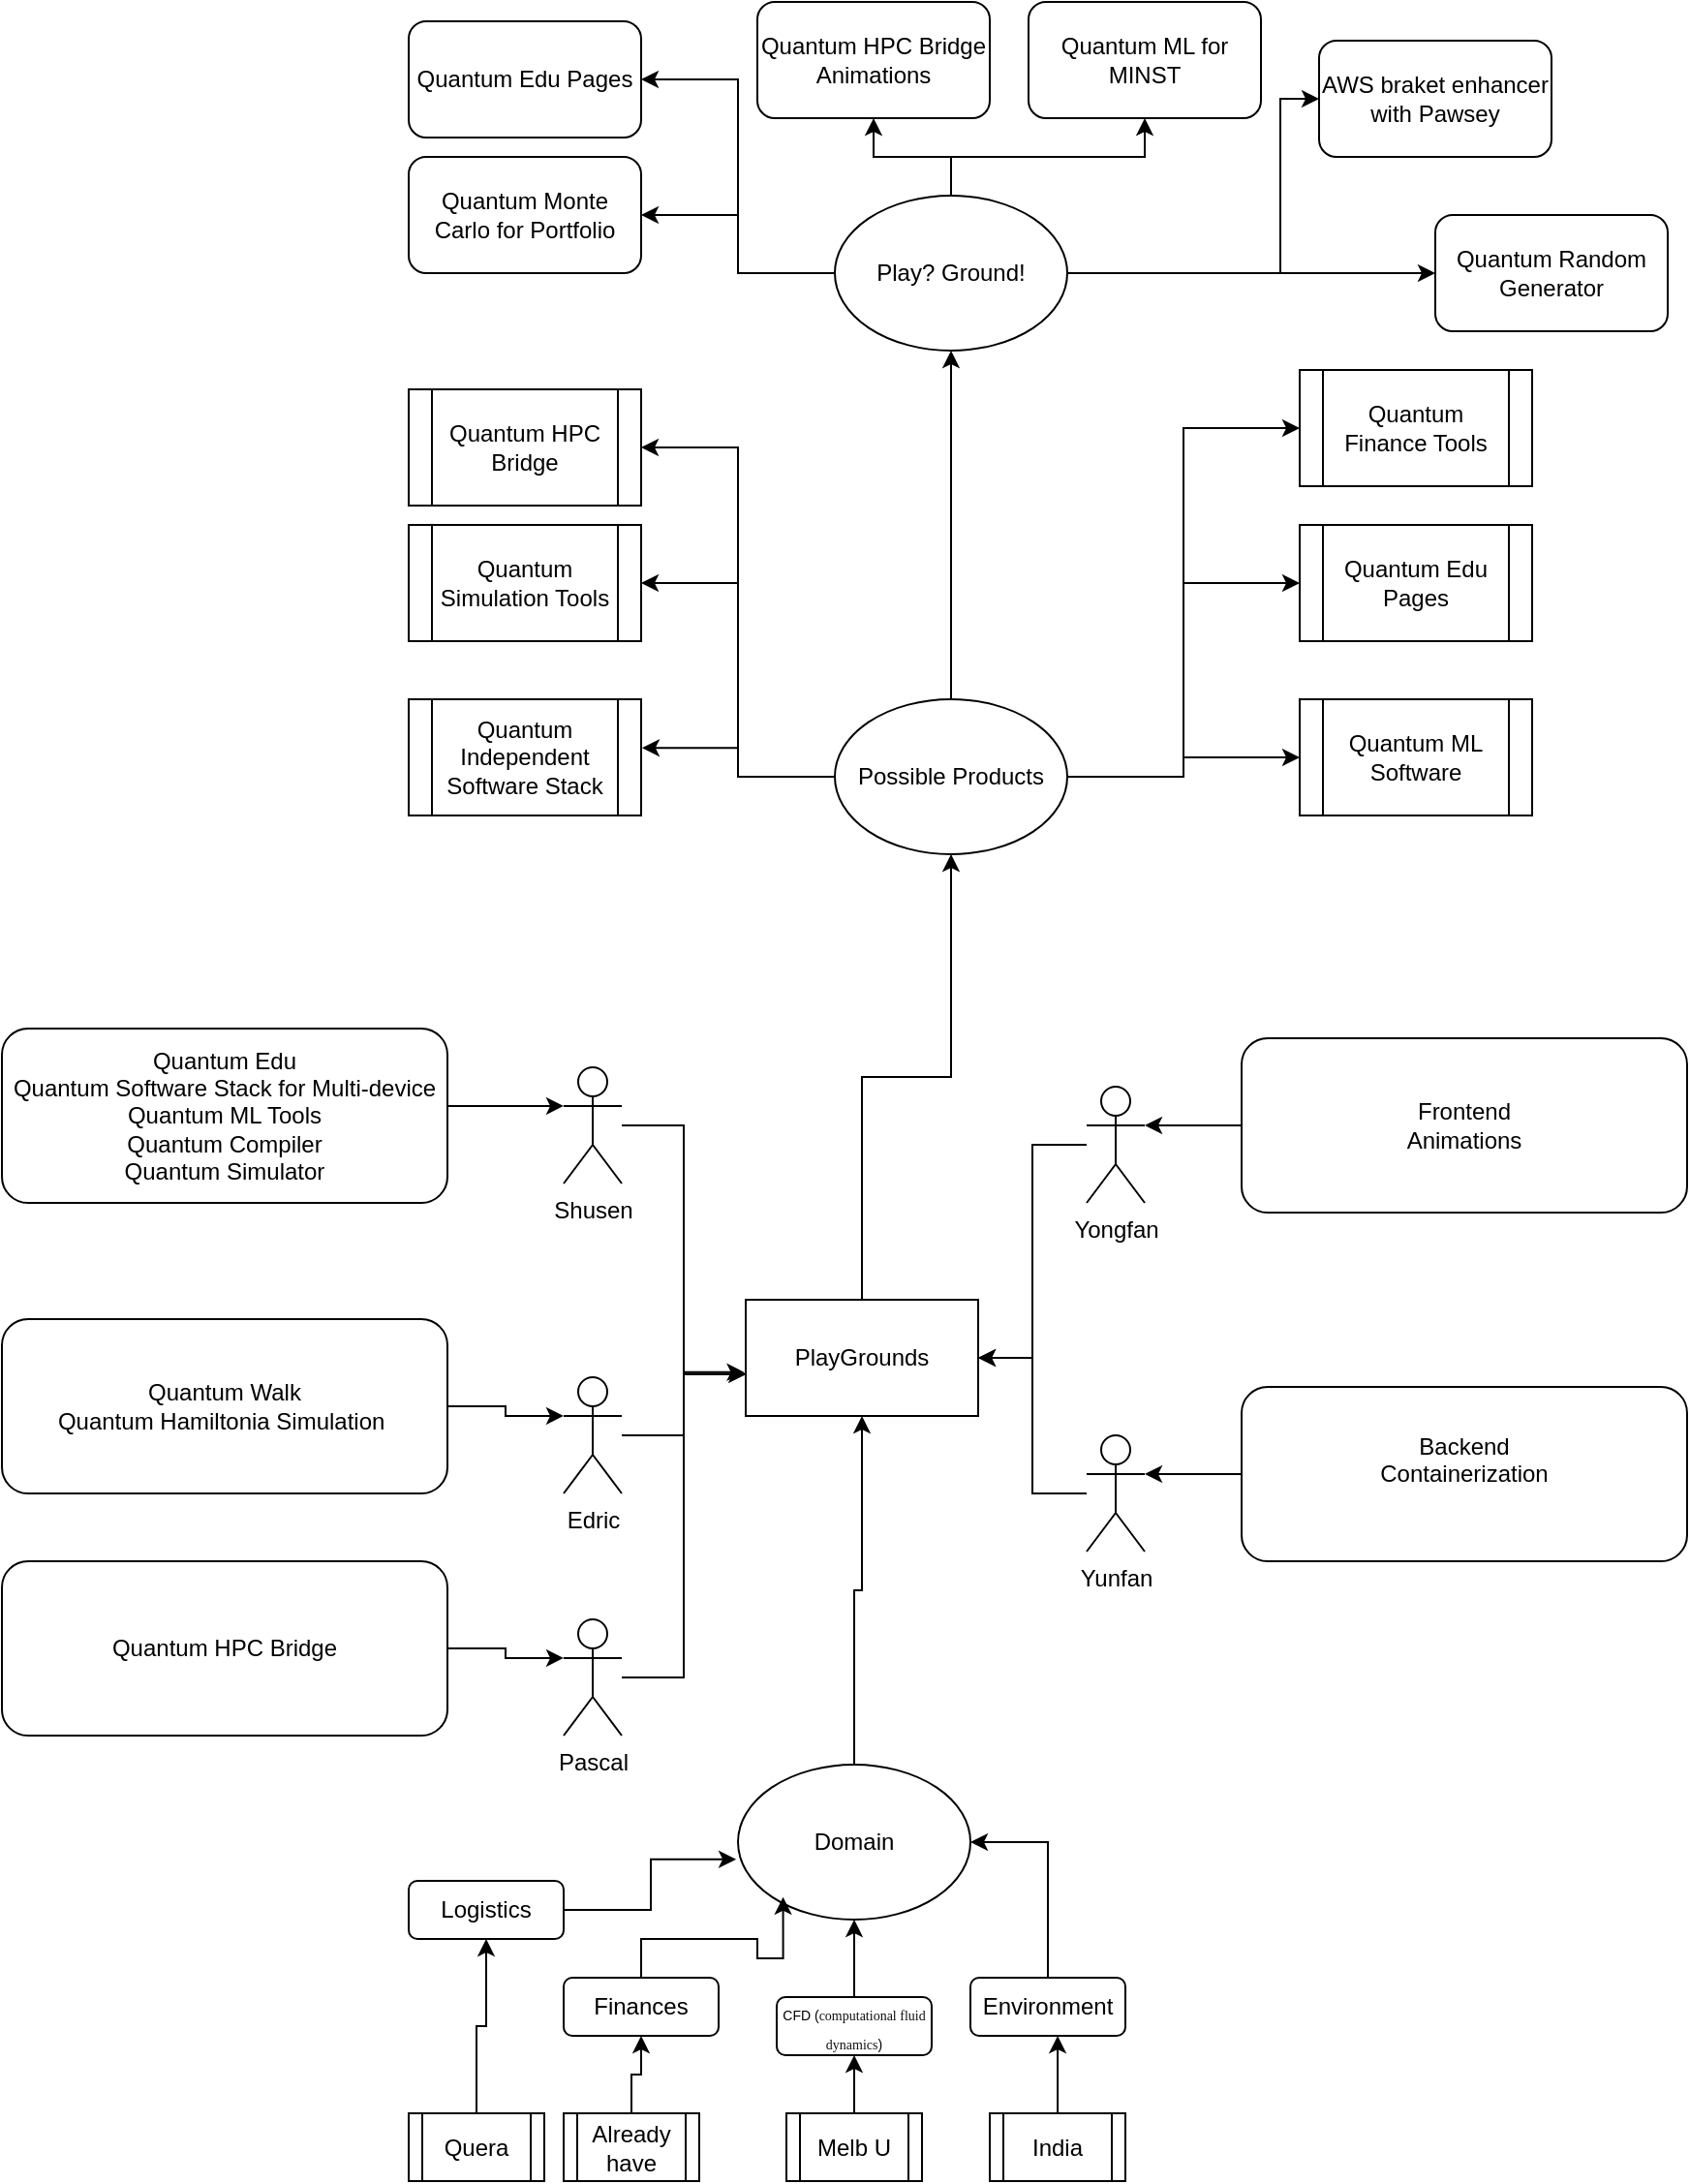 <mxfile version="28.1.0">
  <diagram id="C5RBs43oDa-KdzZeNtuy" name="Page-1">
    <mxGraphModel dx="980" dy="1723" grid="1" gridSize="10" guides="1" tooltips="1" connect="1" arrows="1" fold="1" page="1" pageScale="1" pageWidth="827" pageHeight="1169" math="0" shadow="0">
      <root>
        <mxCell id="WIyWlLk6GJQsqaUBKTNV-0" />
        <mxCell id="WIyWlLk6GJQsqaUBKTNV-1" parent="WIyWlLk6GJQsqaUBKTNV-0" />
        <mxCell id="enXET-YlresZvha9xVra-0" value="Shusen" style="shape=umlActor;verticalLabelPosition=bottom;verticalAlign=top;html=1;outlineConnect=0;" vertex="1" parent="WIyWlLk6GJQsqaUBKTNV-1">
          <mxGeometry x="320" y="240" width="30" height="60" as="geometry" />
        </mxCell>
        <mxCell id="enXET-YlresZvha9xVra-62" style="edgeStyle=orthogonalEdgeStyle;rounded=0;orthogonalLoop=1;jettySize=auto;html=1;entryX=0.5;entryY=1;entryDx=0;entryDy=0;" edge="1" parent="WIyWlLk6GJQsqaUBKTNV-1" source="enXET-YlresZvha9xVra-1" target="enXET-YlresZvha9xVra-49">
          <mxGeometry relative="1" as="geometry" />
        </mxCell>
        <mxCell id="enXET-YlresZvha9xVra-1" value="PlayGrounds" style="rounded=0;whiteSpace=wrap;html=1;" vertex="1" parent="WIyWlLk6GJQsqaUBKTNV-1">
          <mxGeometry x="414" y="360" width="120" height="60" as="geometry" />
        </mxCell>
        <mxCell id="enXET-YlresZvha9xVra-3" value="Quantum Edu&lt;div&gt;Quantum Software Stack for Multi-device&lt;/div&gt;&lt;div&gt;Quantum ML Tools&lt;/div&gt;&lt;div&gt;Quantum Compiler&lt;/div&gt;&lt;div&gt;Quantum Simulator&lt;/div&gt;" style="rounded=1;whiteSpace=wrap;html=1;" vertex="1" parent="WIyWlLk6GJQsqaUBKTNV-1">
          <mxGeometry x="30" y="220" width="230" height="90" as="geometry" />
        </mxCell>
        <mxCell id="enXET-YlresZvha9xVra-4" style="edgeStyle=orthogonalEdgeStyle;rounded=0;orthogonalLoop=1;jettySize=auto;html=1;entryX=0;entryY=0.333;entryDx=0;entryDy=0;entryPerimeter=0;" edge="1" parent="WIyWlLk6GJQsqaUBKTNV-1" source="enXET-YlresZvha9xVra-3" target="enXET-YlresZvha9xVra-0">
          <mxGeometry relative="1" as="geometry">
            <Array as="points">
              <mxPoint x="280" y="260" />
              <mxPoint x="280" y="260" />
            </Array>
          </mxGeometry>
        </mxCell>
        <mxCell id="enXET-YlresZvha9xVra-5" value="Edric" style="shape=umlActor;verticalLabelPosition=bottom;verticalAlign=top;html=1;outlineConnect=0;" vertex="1" parent="WIyWlLk6GJQsqaUBKTNV-1">
          <mxGeometry x="320" y="400" width="30" height="60" as="geometry" />
        </mxCell>
        <mxCell id="enXET-YlresZvha9xVra-6" value="Quantum Walk&lt;div&gt;Quantum Hamiltonia Simulation&amp;nbsp;&lt;/div&gt;" style="rounded=1;whiteSpace=wrap;html=1;" vertex="1" parent="WIyWlLk6GJQsqaUBKTNV-1">
          <mxGeometry x="30" y="370" width="230" height="90" as="geometry" />
        </mxCell>
        <mxCell id="enXET-YlresZvha9xVra-7" style="edgeStyle=orthogonalEdgeStyle;rounded=0;orthogonalLoop=1;jettySize=auto;html=1;entryX=0;entryY=0.333;entryDx=0;entryDy=0;entryPerimeter=0;" edge="1" parent="WIyWlLk6GJQsqaUBKTNV-1" source="enXET-YlresZvha9xVra-6" target="enXET-YlresZvha9xVra-5">
          <mxGeometry relative="1" as="geometry" />
        </mxCell>
        <mxCell id="enXET-YlresZvha9xVra-9" value="Pascal" style="shape=umlActor;verticalLabelPosition=bottom;verticalAlign=top;html=1;outlineConnect=0;" vertex="1" parent="WIyWlLk6GJQsqaUBKTNV-1">
          <mxGeometry x="320" y="525" width="30" height="60" as="geometry" />
        </mxCell>
        <mxCell id="enXET-YlresZvha9xVra-10" value="Quantum HPC Bridge" style="rounded=1;whiteSpace=wrap;html=1;" vertex="1" parent="WIyWlLk6GJQsqaUBKTNV-1">
          <mxGeometry x="30" y="495" width="230" height="90" as="geometry" />
        </mxCell>
        <mxCell id="enXET-YlresZvha9xVra-11" style="edgeStyle=orthogonalEdgeStyle;rounded=0;orthogonalLoop=1;jettySize=auto;html=1;entryX=0;entryY=0.333;entryDx=0;entryDy=0;entryPerimeter=0;" edge="1" parent="WIyWlLk6GJQsqaUBKTNV-1" source="enXET-YlresZvha9xVra-10" target="enXET-YlresZvha9xVra-9">
          <mxGeometry relative="1" as="geometry" />
        </mxCell>
        <mxCell id="enXET-YlresZvha9xVra-25" style="edgeStyle=orthogonalEdgeStyle;rounded=0;orthogonalLoop=1;jettySize=auto;html=1;entryX=1;entryY=0.5;entryDx=0;entryDy=0;" edge="1" parent="WIyWlLk6GJQsqaUBKTNV-1" source="enXET-YlresZvha9xVra-12" target="enXET-YlresZvha9xVra-1">
          <mxGeometry relative="1" as="geometry" />
        </mxCell>
        <mxCell id="enXET-YlresZvha9xVra-12" value="Yongfan" style="shape=umlActor;verticalLabelPosition=bottom;verticalAlign=top;html=1;outlineConnect=0;" vertex="1" parent="WIyWlLk6GJQsqaUBKTNV-1">
          <mxGeometry x="590" y="250" width="30" height="60" as="geometry" />
        </mxCell>
        <mxCell id="enXET-YlresZvha9xVra-13" value="Frontend&lt;div&gt;Animations&lt;/div&gt;" style="rounded=1;whiteSpace=wrap;html=1;" vertex="1" parent="WIyWlLk6GJQsqaUBKTNV-1">
          <mxGeometry x="670" y="225" width="230" height="90" as="geometry" />
        </mxCell>
        <mxCell id="enXET-YlresZvha9xVra-14" style="edgeStyle=orthogonalEdgeStyle;rounded=0;orthogonalLoop=1;jettySize=auto;html=1;entryX=1;entryY=0.333;entryDx=0;entryDy=0;entryPerimeter=0;" edge="1" parent="WIyWlLk6GJQsqaUBKTNV-1" source="enXET-YlresZvha9xVra-13" target="enXET-YlresZvha9xVra-12">
          <mxGeometry relative="1" as="geometry" />
        </mxCell>
        <mxCell id="enXET-YlresZvha9xVra-15" value="Backend&lt;div&gt;Containerization&lt;/div&gt;&lt;div&gt;&lt;br&gt;&lt;/div&gt;" style="rounded=1;whiteSpace=wrap;html=1;" vertex="1" parent="WIyWlLk6GJQsqaUBKTNV-1">
          <mxGeometry x="670" y="405" width="230" height="90" as="geometry" />
        </mxCell>
        <mxCell id="enXET-YlresZvha9xVra-26" style="edgeStyle=orthogonalEdgeStyle;rounded=0;orthogonalLoop=1;jettySize=auto;html=1;entryX=1;entryY=0.5;entryDx=0;entryDy=0;" edge="1" parent="WIyWlLk6GJQsqaUBKTNV-1" source="enXET-YlresZvha9xVra-16" target="enXET-YlresZvha9xVra-1">
          <mxGeometry relative="1" as="geometry" />
        </mxCell>
        <mxCell id="enXET-YlresZvha9xVra-16" value="Yunfan" style="shape=umlActor;verticalLabelPosition=bottom;verticalAlign=top;html=1;outlineConnect=0;" vertex="1" parent="WIyWlLk6GJQsqaUBKTNV-1">
          <mxGeometry x="590" y="430" width="30" height="60" as="geometry" />
        </mxCell>
        <mxCell id="enXET-YlresZvha9xVra-19" style="edgeStyle=orthogonalEdgeStyle;rounded=0;orthogonalLoop=1;jettySize=auto;html=1;entryX=1;entryY=0.333;entryDx=0;entryDy=0;entryPerimeter=0;" edge="1" parent="WIyWlLk6GJQsqaUBKTNV-1" source="enXET-YlresZvha9xVra-15" target="enXET-YlresZvha9xVra-16">
          <mxGeometry relative="1" as="geometry" />
        </mxCell>
        <mxCell id="enXET-YlresZvha9xVra-22" style="edgeStyle=orthogonalEdgeStyle;rounded=0;orthogonalLoop=1;jettySize=auto;html=1;entryX=0.002;entryY=0.64;entryDx=0;entryDy=0;entryPerimeter=0;" edge="1" parent="WIyWlLk6GJQsqaUBKTNV-1" source="enXET-YlresZvha9xVra-0" target="enXET-YlresZvha9xVra-1">
          <mxGeometry relative="1" as="geometry" />
        </mxCell>
        <mxCell id="enXET-YlresZvha9xVra-23" style="edgeStyle=orthogonalEdgeStyle;rounded=0;orthogonalLoop=1;jettySize=auto;html=1;entryX=-0.006;entryY=0.624;entryDx=0;entryDy=0;entryPerimeter=0;" edge="1" parent="WIyWlLk6GJQsqaUBKTNV-1" source="enXET-YlresZvha9xVra-5" target="enXET-YlresZvha9xVra-1">
          <mxGeometry relative="1" as="geometry" />
        </mxCell>
        <mxCell id="enXET-YlresZvha9xVra-24" style="edgeStyle=orthogonalEdgeStyle;rounded=0;orthogonalLoop=1;jettySize=auto;html=1;entryX=0.002;entryY=0.64;entryDx=0;entryDy=0;entryPerimeter=0;" edge="1" parent="WIyWlLk6GJQsqaUBKTNV-1" source="enXET-YlresZvha9xVra-9" target="enXET-YlresZvha9xVra-1">
          <mxGeometry relative="1" as="geometry" />
        </mxCell>
        <mxCell id="enXET-YlresZvha9xVra-48" style="edgeStyle=orthogonalEdgeStyle;rounded=0;orthogonalLoop=1;jettySize=auto;html=1;" edge="1" parent="WIyWlLk6GJQsqaUBKTNV-1" source="enXET-YlresZvha9xVra-28" target="enXET-YlresZvha9xVra-1">
          <mxGeometry relative="1" as="geometry" />
        </mxCell>
        <mxCell id="enXET-YlresZvha9xVra-28" value="Domain" style="ellipse;whiteSpace=wrap;html=1;" vertex="1" parent="WIyWlLk6GJQsqaUBKTNV-1">
          <mxGeometry x="410" y="600" width="120" height="80" as="geometry" />
        </mxCell>
        <mxCell id="enXET-YlresZvha9xVra-29" value="Logistics" style="rounded=1;whiteSpace=wrap;html=1;" vertex="1" parent="WIyWlLk6GJQsqaUBKTNV-1">
          <mxGeometry x="240" y="660" width="80" height="30" as="geometry" />
        </mxCell>
        <mxCell id="enXET-YlresZvha9xVra-30" value="Finances" style="rounded=1;whiteSpace=wrap;html=1;" vertex="1" parent="WIyWlLk6GJQsqaUBKTNV-1">
          <mxGeometry x="320" y="710" width="80" height="30" as="geometry" />
        </mxCell>
        <mxCell id="enXET-YlresZvha9xVra-46" style="edgeStyle=orthogonalEdgeStyle;rounded=0;orthogonalLoop=1;jettySize=auto;html=1;entryX=0.5;entryY=1;entryDx=0;entryDy=0;" edge="1" parent="WIyWlLk6GJQsqaUBKTNV-1" source="enXET-YlresZvha9xVra-31" target="enXET-YlresZvha9xVra-28">
          <mxGeometry relative="1" as="geometry" />
        </mxCell>
        <mxCell id="enXET-YlresZvha9xVra-31" value="&lt;font style=&quot;font-size: 7px;&quot;&gt;CFD (&lt;span style=&quot;color: rgb(16, 18, 20); font-family: Poppins-Medium; text-align: left; background-color: rgb(255, 255, 255);&quot;&gt;computational fluid dynamics&lt;/span&gt;)&lt;/font&gt;" style="rounded=1;whiteSpace=wrap;html=1;" vertex="1" parent="WIyWlLk6GJQsqaUBKTNV-1">
          <mxGeometry x="430" y="720" width="80" height="30" as="geometry" />
        </mxCell>
        <mxCell id="enXET-YlresZvha9xVra-47" style="edgeStyle=orthogonalEdgeStyle;rounded=0;orthogonalLoop=1;jettySize=auto;html=1;entryX=1;entryY=0.5;entryDx=0;entryDy=0;" edge="1" parent="WIyWlLk6GJQsqaUBKTNV-1" source="enXET-YlresZvha9xVra-32" target="enXET-YlresZvha9xVra-28">
          <mxGeometry relative="1" as="geometry" />
        </mxCell>
        <mxCell id="enXET-YlresZvha9xVra-32" value="Environment" style="rounded=1;whiteSpace=wrap;html=1;" vertex="1" parent="WIyWlLk6GJQsqaUBKTNV-1">
          <mxGeometry x="530" y="710" width="80" height="30" as="geometry" />
        </mxCell>
        <mxCell id="enXET-YlresZvha9xVra-36" style="edgeStyle=orthogonalEdgeStyle;rounded=0;orthogonalLoop=1;jettySize=auto;html=1;entryX=0.5;entryY=1;entryDx=0;entryDy=0;" edge="1" parent="WIyWlLk6GJQsqaUBKTNV-1" source="enXET-YlresZvha9xVra-33" target="enXET-YlresZvha9xVra-29">
          <mxGeometry relative="1" as="geometry" />
        </mxCell>
        <mxCell id="enXET-YlresZvha9xVra-33" value="Quera" style="shape=process;whiteSpace=wrap;html=1;backgroundOutline=1;" vertex="1" parent="WIyWlLk6GJQsqaUBKTNV-1">
          <mxGeometry x="240" y="780" width="70" height="35" as="geometry" />
        </mxCell>
        <mxCell id="enXET-YlresZvha9xVra-37" style="edgeStyle=orthogonalEdgeStyle;rounded=0;orthogonalLoop=1;jettySize=auto;html=1;entryX=0.5;entryY=1;entryDx=0;entryDy=0;" edge="1" parent="WIyWlLk6GJQsqaUBKTNV-1" source="enXET-YlresZvha9xVra-34" target="enXET-YlresZvha9xVra-30">
          <mxGeometry relative="1" as="geometry" />
        </mxCell>
        <mxCell id="enXET-YlresZvha9xVra-34" value="Already have" style="shape=process;whiteSpace=wrap;html=1;backgroundOutline=1;" vertex="1" parent="WIyWlLk6GJQsqaUBKTNV-1">
          <mxGeometry x="320" y="780" width="70" height="35" as="geometry" />
        </mxCell>
        <mxCell id="enXET-YlresZvha9xVra-40" style="edgeStyle=orthogonalEdgeStyle;rounded=0;orthogonalLoop=1;jettySize=auto;html=1;entryX=0.5;entryY=1;entryDx=0;entryDy=0;" edge="1" parent="WIyWlLk6GJQsqaUBKTNV-1" source="enXET-YlresZvha9xVra-38" target="enXET-YlresZvha9xVra-31">
          <mxGeometry relative="1" as="geometry" />
        </mxCell>
        <mxCell id="enXET-YlresZvha9xVra-38" value="Melb U" style="shape=process;whiteSpace=wrap;html=1;backgroundOutline=1;" vertex="1" parent="WIyWlLk6GJQsqaUBKTNV-1">
          <mxGeometry x="435" y="780" width="70" height="35" as="geometry" />
        </mxCell>
        <mxCell id="enXET-YlresZvha9xVra-39" value="India" style="shape=process;whiteSpace=wrap;html=1;backgroundOutline=1;" vertex="1" parent="WIyWlLk6GJQsqaUBKTNV-1">
          <mxGeometry x="540" y="780" width="70" height="35" as="geometry" />
        </mxCell>
        <mxCell id="enXET-YlresZvha9xVra-43" style="edgeStyle=orthogonalEdgeStyle;rounded=0;orthogonalLoop=1;jettySize=auto;html=1;entryX=0.563;entryY=1;entryDx=0;entryDy=0;entryPerimeter=0;" edge="1" parent="WIyWlLk6GJQsqaUBKTNV-1" source="enXET-YlresZvha9xVra-39" target="enXET-YlresZvha9xVra-32">
          <mxGeometry relative="1" as="geometry" />
        </mxCell>
        <mxCell id="enXET-YlresZvha9xVra-44" style="edgeStyle=orthogonalEdgeStyle;rounded=0;orthogonalLoop=1;jettySize=auto;html=1;entryX=-0.008;entryY=0.611;entryDx=0;entryDy=0;entryPerimeter=0;" edge="1" parent="WIyWlLk6GJQsqaUBKTNV-1" source="enXET-YlresZvha9xVra-29" target="enXET-YlresZvha9xVra-28">
          <mxGeometry relative="1" as="geometry" />
        </mxCell>
        <mxCell id="enXET-YlresZvha9xVra-45" style="edgeStyle=orthogonalEdgeStyle;rounded=0;orthogonalLoop=1;jettySize=auto;html=1;entryX=0.194;entryY=0.855;entryDx=0;entryDy=0;entryPerimeter=0;exitX=0.5;exitY=0;exitDx=0;exitDy=0;" edge="1" parent="WIyWlLk6GJQsqaUBKTNV-1" source="enXET-YlresZvha9xVra-30" target="enXET-YlresZvha9xVra-28">
          <mxGeometry relative="1" as="geometry" />
        </mxCell>
        <mxCell id="enXET-YlresZvha9xVra-57" style="edgeStyle=orthogonalEdgeStyle;rounded=0;orthogonalLoop=1;jettySize=auto;html=1;entryX=1;entryY=0.5;entryDx=0;entryDy=0;" edge="1" parent="WIyWlLk6GJQsqaUBKTNV-1" source="enXET-YlresZvha9xVra-49" target="enXET-YlresZvha9xVra-50">
          <mxGeometry relative="1" as="geometry" />
        </mxCell>
        <mxCell id="enXET-YlresZvha9xVra-58" style="edgeStyle=orthogonalEdgeStyle;rounded=0;orthogonalLoop=1;jettySize=auto;html=1;entryX=1;entryY=0.5;entryDx=0;entryDy=0;" edge="1" parent="WIyWlLk6GJQsqaUBKTNV-1" source="enXET-YlresZvha9xVra-49" target="enXET-YlresZvha9xVra-51">
          <mxGeometry relative="1" as="geometry" />
        </mxCell>
        <mxCell id="enXET-YlresZvha9xVra-60" style="edgeStyle=orthogonalEdgeStyle;rounded=0;orthogonalLoop=1;jettySize=auto;html=1;entryX=0;entryY=0.5;entryDx=0;entryDy=0;" edge="1" parent="WIyWlLk6GJQsqaUBKTNV-1" source="enXET-YlresZvha9xVra-49" target="enXET-YlresZvha9xVra-53">
          <mxGeometry relative="1" as="geometry" />
        </mxCell>
        <mxCell id="enXET-YlresZvha9xVra-61" style="edgeStyle=orthogonalEdgeStyle;rounded=0;orthogonalLoop=1;jettySize=auto;html=1;entryX=0;entryY=0.5;entryDx=0;entryDy=0;" edge="1" parent="WIyWlLk6GJQsqaUBKTNV-1" source="enXET-YlresZvha9xVra-49" target="enXET-YlresZvha9xVra-55">
          <mxGeometry relative="1" as="geometry" />
        </mxCell>
        <mxCell id="enXET-YlresZvha9xVra-65" style="edgeStyle=orthogonalEdgeStyle;rounded=0;orthogonalLoop=1;jettySize=auto;html=1;entryX=0.5;entryY=1;entryDx=0;entryDy=0;" edge="1" parent="WIyWlLk6GJQsqaUBKTNV-1" source="enXET-YlresZvha9xVra-49" target="enXET-YlresZvha9xVra-64">
          <mxGeometry relative="1" as="geometry" />
        </mxCell>
        <mxCell id="enXET-YlresZvha9xVra-66" style="edgeStyle=orthogonalEdgeStyle;rounded=0;orthogonalLoop=1;jettySize=auto;html=1;entryX=0;entryY=0.5;entryDx=0;entryDy=0;" edge="1" parent="WIyWlLk6GJQsqaUBKTNV-1" source="enXET-YlresZvha9xVra-49" target="enXET-YlresZvha9xVra-52">
          <mxGeometry relative="1" as="geometry" />
        </mxCell>
        <mxCell id="enXET-YlresZvha9xVra-49" value="Possible Products" style="ellipse;whiteSpace=wrap;html=1;" vertex="1" parent="WIyWlLk6GJQsqaUBKTNV-1">
          <mxGeometry x="460" y="50" width="120" height="80" as="geometry" />
        </mxCell>
        <mxCell id="enXET-YlresZvha9xVra-50" value="Quantum Simulation Tools" style="shape=process;whiteSpace=wrap;html=1;backgroundOutline=1;" vertex="1" parent="WIyWlLk6GJQsqaUBKTNV-1">
          <mxGeometry x="240" y="-40" width="120" height="60" as="geometry" />
        </mxCell>
        <mxCell id="enXET-YlresZvha9xVra-51" value="Quantum HPC Bridge" style="shape=process;whiteSpace=wrap;html=1;backgroundOutline=1;" vertex="1" parent="WIyWlLk6GJQsqaUBKTNV-1">
          <mxGeometry x="240" y="-110" width="120" height="60" as="geometry" />
        </mxCell>
        <mxCell id="enXET-YlresZvha9xVra-52" value="Quantum Finance Tools" style="shape=process;whiteSpace=wrap;html=1;backgroundOutline=1;" vertex="1" parent="WIyWlLk6GJQsqaUBKTNV-1">
          <mxGeometry x="700" y="-120" width="120" height="60" as="geometry" />
        </mxCell>
        <mxCell id="enXET-YlresZvha9xVra-53" value="Quantum Edu Pages" style="shape=process;whiteSpace=wrap;html=1;backgroundOutline=1;" vertex="1" parent="WIyWlLk6GJQsqaUBKTNV-1">
          <mxGeometry x="700" y="-40" width="120" height="60" as="geometry" />
        </mxCell>
        <mxCell id="enXET-YlresZvha9xVra-54" value="Quantum Independent Software Stack" style="shape=process;whiteSpace=wrap;html=1;backgroundOutline=1;" vertex="1" parent="WIyWlLk6GJQsqaUBKTNV-1">
          <mxGeometry x="240" y="50" width="120" height="60" as="geometry" />
        </mxCell>
        <mxCell id="enXET-YlresZvha9xVra-55" value="Quantum ML Software" style="shape=process;whiteSpace=wrap;html=1;backgroundOutline=1;" vertex="1" parent="WIyWlLk6GJQsqaUBKTNV-1">
          <mxGeometry x="700" y="50" width="120" height="60" as="geometry" />
        </mxCell>
        <mxCell id="enXET-YlresZvha9xVra-56" style="edgeStyle=orthogonalEdgeStyle;rounded=0;orthogonalLoop=1;jettySize=auto;html=1;entryX=1.004;entryY=0.418;entryDx=0;entryDy=0;entryPerimeter=0;" edge="1" parent="WIyWlLk6GJQsqaUBKTNV-1" source="enXET-YlresZvha9xVra-49" target="enXET-YlresZvha9xVra-54">
          <mxGeometry relative="1" as="geometry" />
        </mxCell>
        <mxCell id="enXET-YlresZvha9xVra-63" value="Quantum Edu Pages" style="rounded=1;whiteSpace=wrap;html=1;" vertex="1" parent="WIyWlLk6GJQsqaUBKTNV-1">
          <mxGeometry x="240" y="-300" width="120" height="60" as="geometry" />
        </mxCell>
        <mxCell id="enXET-YlresZvha9xVra-72" style="edgeStyle=orthogonalEdgeStyle;rounded=0;orthogonalLoop=1;jettySize=auto;html=1;" edge="1" parent="WIyWlLk6GJQsqaUBKTNV-1" source="enXET-YlresZvha9xVra-64" target="enXET-YlresZvha9xVra-67">
          <mxGeometry relative="1" as="geometry" />
        </mxCell>
        <mxCell id="enXET-YlresZvha9xVra-73" style="edgeStyle=orthogonalEdgeStyle;rounded=0;orthogonalLoop=1;jettySize=auto;html=1;entryX=1;entryY=0.5;entryDx=0;entryDy=0;" edge="1" parent="WIyWlLk6GJQsqaUBKTNV-1" source="enXET-YlresZvha9xVra-64" target="enXET-YlresZvha9xVra-63">
          <mxGeometry relative="1" as="geometry" />
        </mxCell>
        <mxCell id="enXET-YlresZvha9xVra-74" style="edgeStyle=orthogonalEdgeStyle;rounded=0;orthogonalLoop=1;jettySize=auto;html=1;entryX=0.5;entryY=1;entryDx=0;entryDy=0;" edge="1" parent="WIyWlLk6GJQsqaUBKTNV-1" source="enXET-YlresZvha9xVra-64" target="enXET-YlresZvha9xVra-68">
          <mxGeometry relative="1" as="geometry" />
        </mxCell>
        <mxCell id="enXET-YlresZvha9xVra-75" style="edgeStyle=orthogonalEdgeStyle;rounded=0;orthogonalLoop=1;jettySize=auto;html=1;entryX=0.5;entryY=1;entryDx=0;entryDy=0;" edge="1" parent="WIyWlLk6GJQsqaUBKTNV-1" source="enXET-YlresZvha9xVra-64" target="enXET-YlresZvha9xVra-69">
          <mxGeometry relative="1" as="geometry" />
        </mxCell>
        <mxCell id="enXET-YlresZvha9xVra-77" style="edgeStyle=orthogonalEdgeStyle;rounded=0;orthogonalLoop=1;jettySize=auto;html=1;entryX=0;entryY=0.5;entryDx=0;entryDy=0;" edge="1" parent="WIyWlLk6GJQsqaUBKTNV-1" source="enXET-YlresZvha9xVra-64" target="enXET-YlresZvha9xVra-70">
          <mxGeometry relative="1" as="geometry">
            <Array as="points">
              <mxPoint x="690" y="-170" />
              <mxPoint x="690" y="-260" />
            </Array>
          </mxGeometry>
        </mxCell>
        <mxCell id="enXET-YlresZvha9xVra-78" style="edgeStyle=orthogonalEdgeStyle;rounded=0;orthogonalLoop=1;jettySize=auto;html=1;entryX=0;entryY=0.5;entryDx=0;entryDy=0;" edge="1" parent="WIyWlLk6GJQsqaUBKTNV-1" source="enXET-YlresZvha9xVra-64" target="enXET-YlresZvha9xVra-71">
          <mxGeometry relative="1" as="geometry" />
        </mxCell>
        <mxCell id="enXET-YlresZvha9xVra-64" value="Play? Ground!" style="ellipse;whiteSpace=wrap;html=1;" vertex="1" parent="WIyWlLk6GJQsqaUBKTNV-1">
          <mxGeometry x="460" y="-210" width="120" height="80" as="geometry" />
        </mxCell>
        <mxCell id="enXET-YlresZvha9xVra-67" value="Quantum Monte Carlo for Portfolio" style="rounded=1;whiteSpace=wrap;html=1;" vertex="1" parent="WIyWlLk6GJQsqaUBKTNV-1">
          <mxGeometry x="240" y="-230" width="120" height="60" as="geometry" />
        </mxCell>
        <mxCell id="enXET-YlresZvha9xVra-68" value="Quantum HPC Bridge Animations" style="rounded=1;whiteSpace=wrap;html=1;" vertex="1" parent="WIyWlLk6GJQsqaUBKTNV-1">
          <mxGeometry x="420" y="-310" width="120" height="60" as="geometry" />
        </mxCell>
        <mxCell id="enXET-YlresZvha9xVra-69" value="Quantum ML for MINST" style="rounded=1;whiteSpace=wrap;html=1;" vertex="1" parent="WIyWlLk6GJQsqaUBKTNV-1">
          <mxGeometry x="560" y="-310" width="120" height="60" as="geometry" />
        </mxCell>
        <mxCell id="enXET-YlresZvha9xVra-70" value="AWS braket enhancer with Pawsey" style="rounded=1;whiteSpace=wrap;html=1;" vertex="1" parent="WIyWlLk6GJQsqaUBKTNV-1">
          <mxGeometry x="710" y="-290" width="120" height="60" as="geometry" />
        </mxCell>
        <mxCell id="enXET-YlresZvha9xVra-71" value="Quantum Random Generator" style="rounded=1;whiteSpace=wrap;html=1;" vertex="1" parent="WIyWlLk6GJQsqaUBKTNV-1">
          <mxGeometry x="770" y="-200" width="120" height="60" as="geometry" />
        </mxCell>
      </root>
    </mxGraphModel>
  </diagram>
</mxfile>
